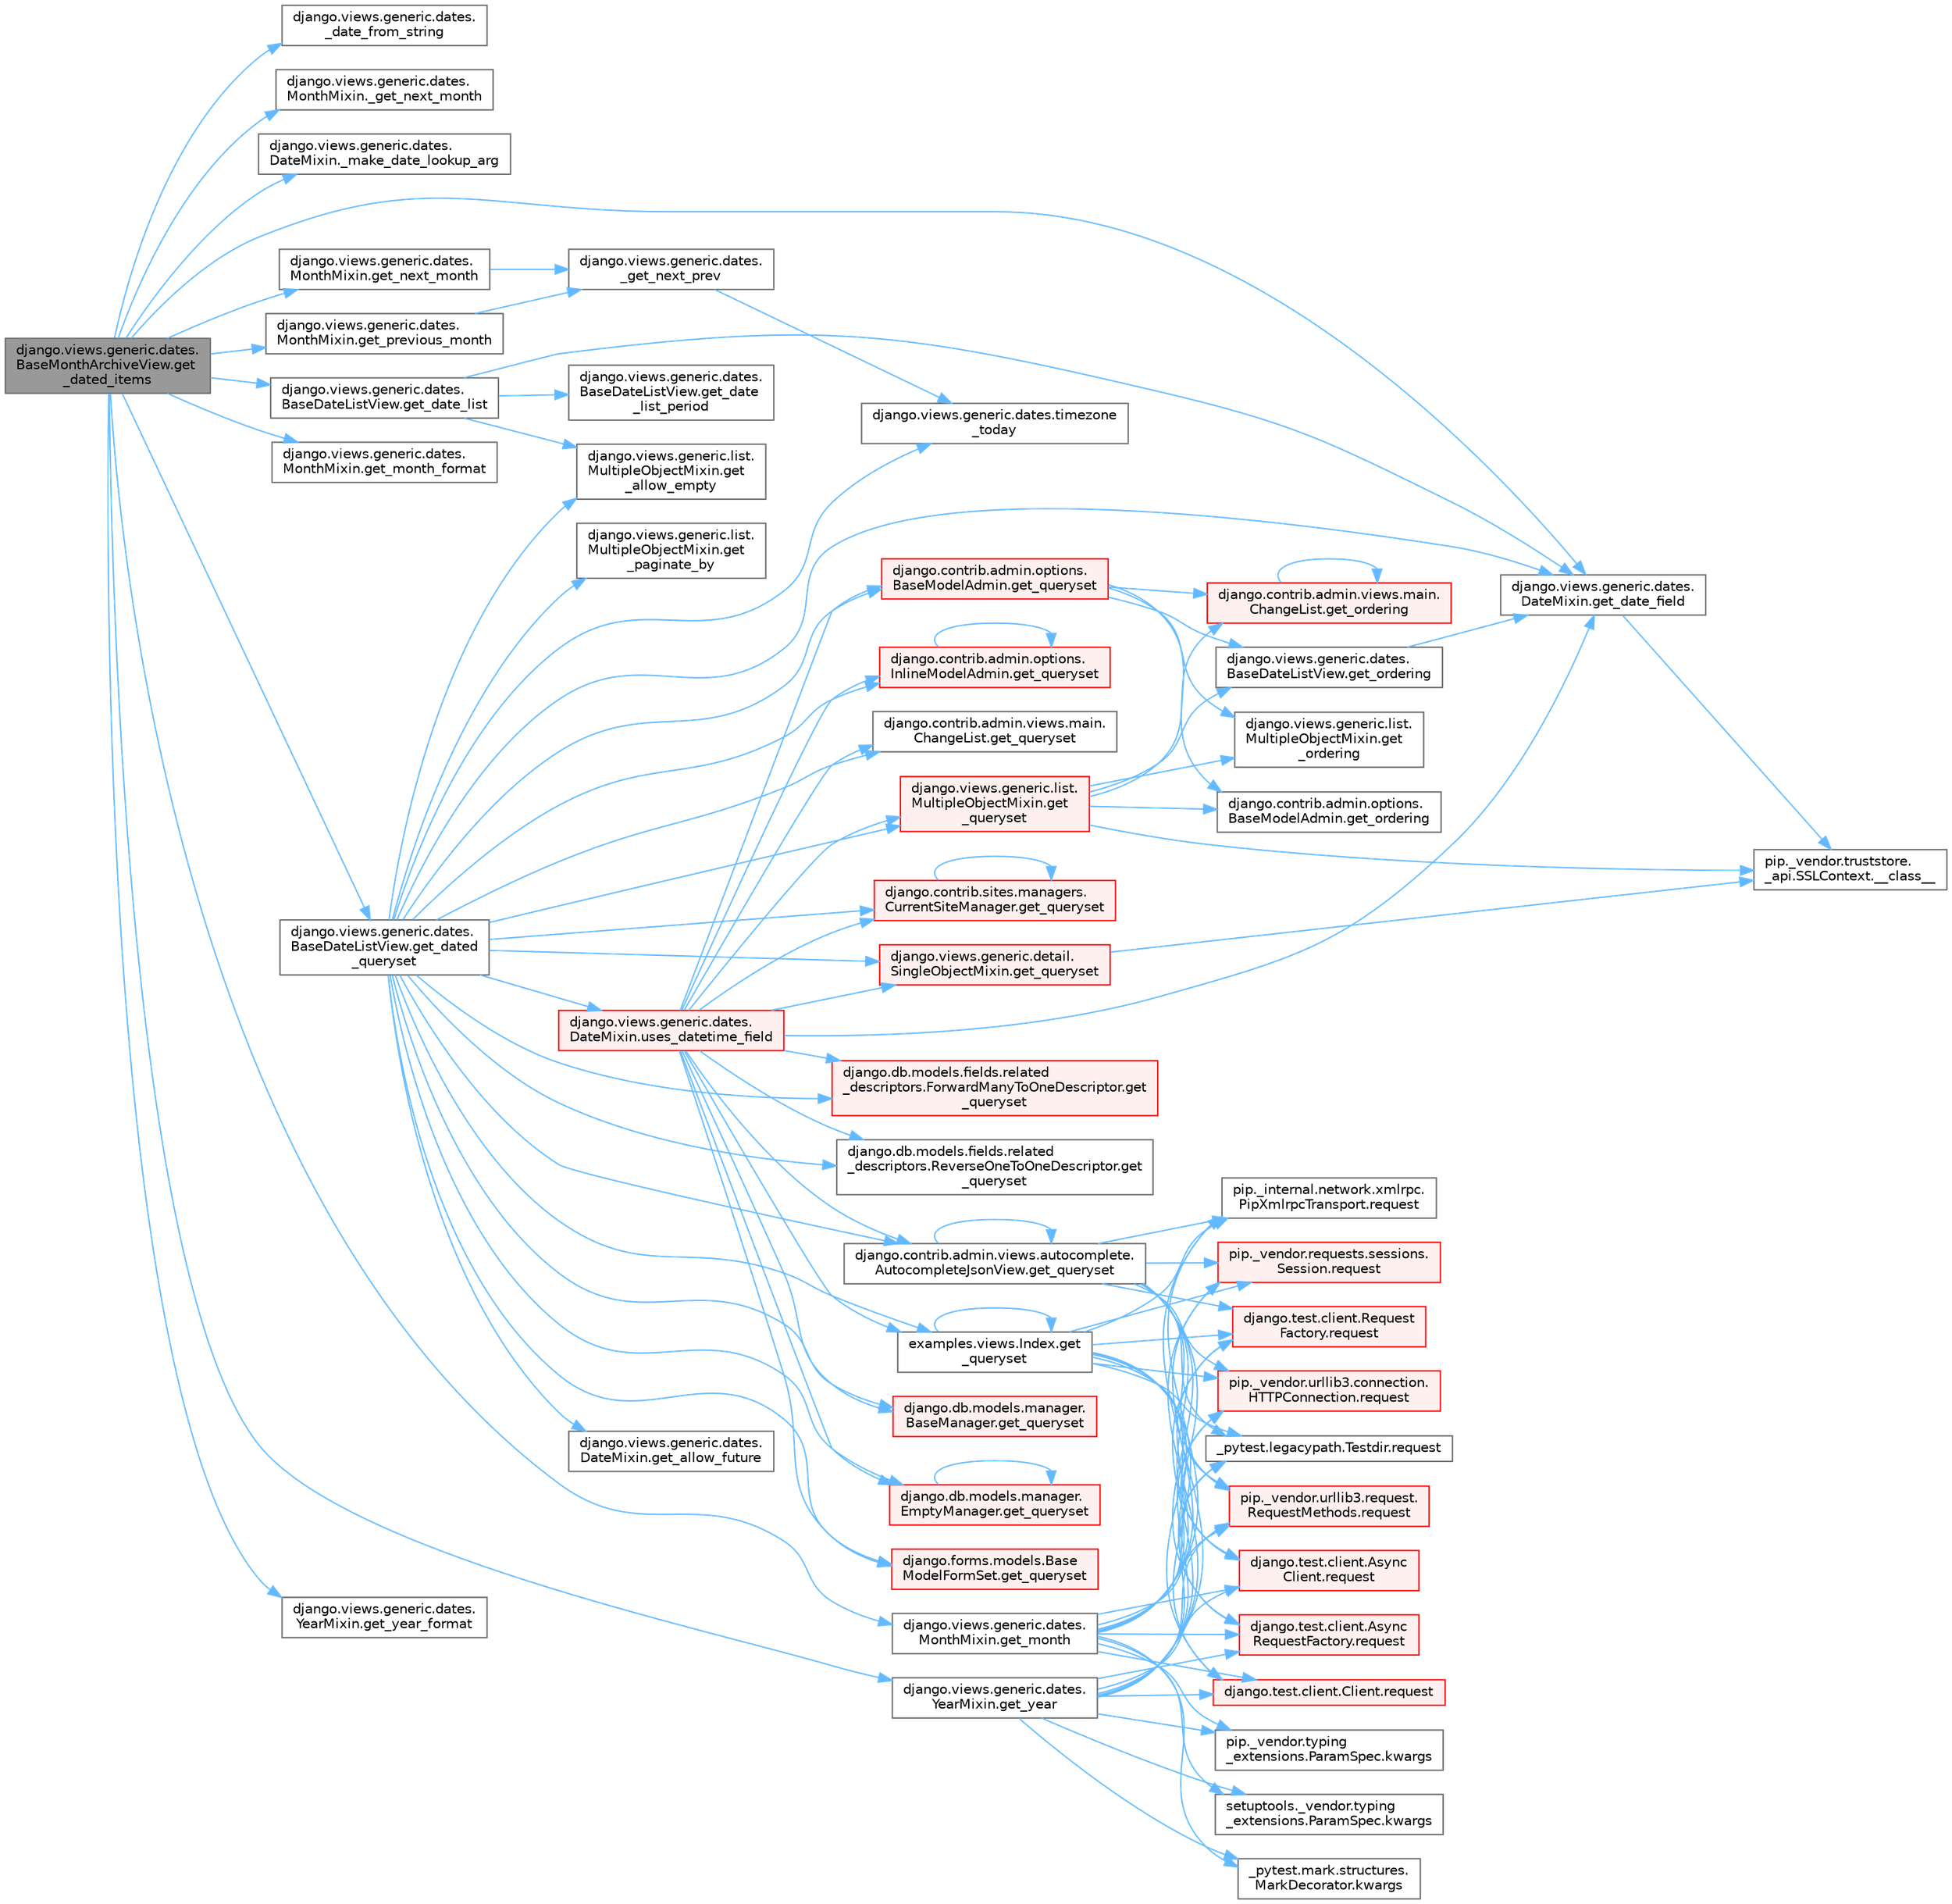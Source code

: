digraph "django.views.generic.dates.BaseMonthArchiveView.get_dated_items"
{
 // LATEX_PDF_SIZE
  bgcolor="transparent";
  edge [fontname=Helvetica,fontsize=10,labelfontname=Helvetica,labelfontsize=10];
  node [fontname=Helvetica,fontsize=10,shape=box,height=0.2,width=0.4];
  rankdir="LR";
  Node1 [id="Node000001",label="django.views.generic.dates.\lBaseMonthArchiveView.get\l_dated_items",height=0.2,width=0.4,color="gray40", fillcolor="grey60", style="filled", fontcolor="black",tooltip=" "];
  Node1 -> Node2 [id="edge1_Node000001_Node000002",color="steelblue1",style="solid",tooltip=" "];
  Node2 [id="Node000002",label="django.views.generic.dates.\l_date_from_string",height=0.2,width=0.4,color="grey40", fillcolor="white", style="filled",URL="$namespacedjango_1_1views_1_1generic_1_1dates.html#a0f782cacbbe0293a4a4a092343b5ac5f",tooltip=" "];
  Node1 -> Node3 [id="edge2_Node000001_Node000003",color="steelblue1",style="solid",tooltip=" "];
  Node3 [id="Node000003",label="django.views.generic.dates.\lMonthMixin._get_next_month",height=0.2,width=0.4,color="grey40", fillcolor="white", style="filled",URL="$classdjango_1_1views_1_1generic_1_1dates_1_1_month_mixin.html#a290d4beb28ed192577057eeee5ee735a",tooltip=" "];
  Node1 -> Node4 [id="edge3_Node000001_Node000004",color="steelblue1",style="solid",tooltip=" "];
  Node4 [id="Node000004",label="django.views.generic.dates.\lDateMixin._make_date_lookup_arg",height=0.2,width=0.4,color="grey40", fillcolor="white", style="filled",URL="$classdjango_1_1views_1_1generic_1_1dates_1_1_date_mixin.html#aac7dd5ad67e178e80dd82a095f80b848",tooltip=" "];
  Node1 -> Node5 [id="edge4_Node000001_Node000005",color="steelblue1",style="solid",tooltip=" "];
  Node5 [id="Node000005",label="django.views.generic.dates.\lDateMixin.get_date_field",height=0.2,width=0.4,color="grey40", fillcolor="white", style="filled",URL="$classdjango_1_1views_1_1generic_1_1dates_1_1_date_mixin.html#a5effe594d56a85727190cc91ef894526",tooltip=" "];
  Node5 -> Node6 [id="edge5_Node000005_Node000006",color="steelblue1",style="solid",tooltip=" "];
  Node6 [id="Node000006",label="pip._vendor.truststore.\l_api.SSLContext.__class__",height=0.2,width=0.4,color="grey40", fillcolor="white", style="filled",URL="$classpip_1_1__vendor_1_1truststore_1_1__api_1_1_s_s_l_context.html#a530861514f31eabaa3f513557d6e66de",tooltip=" "];
  Node1 -> Node7 [id="edge6_Node000001_Node000007",color="steelblue1",style="solid",tooltip=" "];
  Node7 [id="Node000007",label="django.views.generic.dates.\lBaseDateListView.get_date_list",height=0.2,width=0.4,color="grey40", fillcolor="white", style="filled",URL="$classdjango_1_1views_1_1generic_1_1dates_1_1_base_date_list_view.html#a21e3b6e4007ef1b16b4df8bd6c0e7b23",tooltip=" "];
  Node7 -> Node8 [id="edge7_Node000007_Node000008",color="steelblue1",style="solid",tooltip=" "];
  Node8 [id="Node000008",label="django.views.generic.list.\lMultipleObjectMixin.get\l_allow_empty",height=0.2,width=0.4,color="grey40", fillcolor="white", style="filled",URL="$classdjango_1_1views_1_1generic_1_1list_1_1_multiple_object_mixin.html#a347b703be63d88adfc30295fa8d27182",tooltip=" "];
  Node7 -> Node5 [id="edge8_Node000007_Node000005",color="steelblue1",style="solid",tooltip=" "];
  Node7 -> Node9 [id="edge9_Node000007_Node000009",color="steelblue1",style="solid",tooltip=" "];
  Node9 [id="Node000009",label="django.views.generic.dates.\lBaseDateListView.get_date\l_list_period",height=0.2,width=0.4,color="grey40", fillcolor="white", style="filled",URL="$classdjango_1_1views_1_1generic_1_1dates_1_1_base_date_list_view.html#a1543c0008100557849dea25620246e2a",tooltip=" "];
  Node1 -> Node10 [id="edge10_Node000001_Node000010",color="steelblue1",style="solid",tooltip=" "];
  Node10 [id="Node000010",label="django.views.generic.dates.\lBaseDateListView.get_dated\l_queryset",height=0.2,width=0.4,color="grey40", fillcolor="white", style="filled",URL="$classdjango_1_1views_1_1generic_1_1dates_1_1_base_date_list_view.html#ad97300c63f99eef4ed95aa9d8f73520b",tooltip=" "];
  Node10 -> Node8 [id="edge11_Node000010_Node000008",color="steelblue1",style="solid",tooltip=" "];
  Node10 -> Node11 [id="edge12_Node000010_Node000011",color="steelblue1",style="solid",tooltip=" "];
  Node11 [id="Node000011",label="django.views.generic.dates.\lDateMixin.get_allow_future",height=0.2,width=0.4,color="grey40", fillcolor="white", style="filled",URL="$classdjango_1_1views_1_1generic_1_1dates_1_1_date_mixin.html#a51b9feb091392d6570890a63779c1e6b",tooltip=" "];
  Node10 -> Node5 [id="edge13_Node000010_Node000005",color="steelblue1",style="solid",tooltip=" "];
  Node10 -> Node12 [id="edge14_Node000010_Node000012",color="steelblue1",style="solid",tooltip=" "];
  Node12 [id="Node000012",label="django.views.generic.list.\lMultipleObjectMixin.get\l_paginate_by",height=0.2,width=0.4,color="grey40", fillcolor="white", style="filled",URL="$classdjango_1_1views_1_1generic_1_1list_1_1_multiple_object_mixin.html#ad3b109e59587ffd419177e4861455cc4",tooltip=" "];
  Node10 -> Node13 [id="edge15_Node000010_Node000013",color="steelblue1",style="solid",tooltip=" "];
  Node13 [id="Node000013",label="django.contrib.admin.options.\lBaseModelAdmin.get_queryset",height=0.2,width=0.4,color="red", fillcolor="#FFF0F0", style="filled",URL="$classdjango_1_1contrib_1_1admin_1_1options_1_1_base_model_admin.html#a785da85de69766ce5f736de0e4de80c5",tooltip=" "];
  Node13 -> Node14 [id="edge16_Node000013_Node000014",color="steelblue1",style="solid",tooltip=" "];
  Node14 [id="Node000014",label="django.contrib.admin.options.\lBaseModelAdmin.get_ordering",height=0.2,width=0.4,color="grey40", fillcolor="white", style="filled",URL="$classdjango_1_1contrib_1_1admin_1_1options_1_1_base_model_admin.html#a8b06248f6c601bed9bcfc951f653cb72",tooltip=" "];
  Node13 -> Node15 [id="edge17_Node000013_Node000015",color="steelblue1",style="solid",tooltip=" "];
  Node15 [id="Node000015",label="django.contrib.admin.views.main.\lChangeList.get_ordering",height=0.2,width=0.4,color="red", fillcolor="#FFF0F0", style="filled",URL="$classdjango_1_1contrib_1_1admin_1_1views_1_1main_1_1_change_list.html#a87413968b7e496bc20cdc428329a8f93",tooltip=" "];
  Node15 -> Node15 [id="edge18_Node000015_Node000015",color="steelblue1",style="solid",tooltip=" "];
  Node13 -> Node26 [id="edge19_Node000013_Node000026",color="steelblue1",style="solid",tooltip=" "];
  Node26 [id="Node000026",label="django.views.generic.dates.\lBaseDateListView.get_ordering",height=0.2,width=0.4,color="grey40", fillcolor="white", style="filled",URL="$classdjango_1_1views_1_1generic_1_1dates_1_1_base_date_list_view.html#a0ec2128f4273a0b80fa32b44d71725ea",tooltip=" "];
  Node26 -> Node5 [id="edge20_Node000026_Node000005",color="steelblue1",style="solid",tooltip=" "];
  Node13 -> Node27 [id="edge21_Node000013_Node000027",color="steelblue1",style="solid",tooltip=" "];
  Node27 [id="Node000027",label="django.views.generic.list.\lMultipleObjectMixin.get\l_ordering",height=0.2,width=0.4,color="grey40", fillcolor="white", style="filled",URL="$classdjango_1_1views_1_1generic_1_1list_1_1_multiple_object_mixin.html#a8ba6071eb9a7bab04795550b0a3628c6",tooltip=" "];
  Node10 -> Node31 [id="edge22_Node000010_Node000031",color="steelblue1",style="solid",tooltip=" "];
  Node31 [id="Node000031",label="django.contrib.admin.options.\lInlineModelAdmin.get_queryset",height=0.2,width=0.4,color="red", fillcolor="#FFF0F0", style="filled",URL="$classdjango_1_1contrib_1_1admin_1_1options_1_1_inline_model_admin.html#a9248f5d82a336087e911b7ebc8729ffd",tooltip=" "];
  Node31 -> Node31 [id="edge23_Node000031_Node000031",color="steelblue1",style="solid",tooltip=" "];
  Node10 -> Node38 [id="edge24_Node000010_Node000038",color="steelblue1",style="solid",tooltip=" "];
  Node38 [id="Node000038",label="django.contrib.admin.views.autocomplete.\lAutocompleteJsonView.get_queryset",height=0.2,width=0.4,color="grey40", fillcolor="white", style="filled",URL="$classdjango_1_1contrib_1_1admin_1_1views_1_1autocomplete_1_1_autocomplete_json_view.html#a6eb5abbd3b2e8b252a4ce9ca2680f3d3",tooltip=" "];
  Node38 -> Node38 [id="edge25_Node000038_Node000038",color="steelblue1",style="solid",tooltip=" "];
  Node38 -> Node39 [id="edge26_Node000038_Node000039",color="steelblue1",style="solid",tooltip=" "];
  Node39 [id="Node000039",label="_pytest.legacypath.Testdir.request",height=0.2,width=0.4,color="grey40", fillcolor="white", style="filled",URL="$class__pytest_1_1legacypath_1_1_testdir.html#a0e10c900efcd764da85254119e4d64c4",tooltip=" "];
  Node38 -> Node40 [id="edge27_Node000038_Node000040",color="steelblue1",style="solid",tooltip=" "];
  Node40 [id="Node000040",label="django.test.client.Async\lClient.request",height=0.2,width=0.4,color="red", fillcolor="#FFF0F0", style="filled",URL="$classdjango_1_1test_1_1client_1_1_async_client.html#a891cc2f6b81dcf3583bbbde8d21a713a",tooltip=" "];
  Node38 -> Node42 [id="edge28_Node000038_Node000042",color="steelblue1",style="solid",tooltip=" "];
  Node42 [id="Node000042",label="django.test.client.Async\lRequestFactory.request",height=0.2,width=0.4,color="red", fillcolor="#FFF0F0", style="filled",URL="$classdjango_1_1test_1_1client_1_1_async_request_factory.html#aab026845547a4c2d9203b8710b90f6cd",tooltip=" "];
  Node38 -> Node43 [id="edge29_Node000038_Node000043",color="steelblue1",style="solid",tooltip=" "];
  Node43 [id="Node000043",label="django.test.client.Client.request",height=0.2,width=0.4,color="red", fillcolor="#FFF0F0", style="filled",URL="$classdjango_1_1test_1_1client_1_1_client.html#a2f51c5251142ab6503937051936e33fa",tooltip=" "];
  Node38 -> Node498 [id="edge30_Node000038_Node000498",color="steelblue1",style="solid",tooltip=" "];
  Node498 [id="Node000498",label="django.test.client.Request\lFactory.request",height=0.2,width=0.4,color="red", fillcolor="#FFF0F0", style="filled",URL="$classdjango_1_1test_1_1client_1_1_request_factory.html#adae411ab0df6839c5364b647e4dc63ad",tooltip=" "];
  Node38 -> Node499 [id="edge31_Node000038_Node000499",color="steelblue1",style="solid",tooltip=" "];
  Node499 [id="Node000499",label="pip._internal.network.xmlrpc.\lPipXmlrpcTransport.request",height=0.2,width=0.4,color="grey40", fillcolor="white", style="filled",URL="$classpip_1_1__internal_1_1network_1_1xmlrpc_1_1_pip_xmlrpc_transport.html#a91d1ed180fbf8bcc25f6747a72614c5f",tooltip=" "];
  Node38 -> Node500 [id="edge32_Node000038_Node000500",color="steelblue1",style="solid",tooltip=" "];
  Node500 [id="Node000500",label="pip._vendor.requests.sessions.\lSession.request",height=0.2,width=0.4,color="red", fillcolor="#FFF0F0", style="filled",URL="$classpip_1_1__vendor_1_1requests_1_1sessions_1_1_session.html#a3dddfa16e93faa1a1a553936d913482b",tooltip=" "];
  Node38 -> Node1016 [id="edge33_Node000038_Node001016",color="steelblue1",style="solid",tooltip=" "];
  Node1016 [id="Node001016",label="pip._vendor.urllib3.connection.\lHTTPConnection.request",height=0.2,width=0.4,color="red", fillcolor="#FFF0F0", style="filled",URL="$classpip_1_1__vendor_1_1urllib3_1_1connection_1_1_h_t_t_p_connection.html#a67e552c4d242e4169bdf7319269a417f",tooltip=" "];
  Node38 -> Node1018 [id="edge34_Node000038_Node001018",color="steelblue1",style="solid",tooltip=" "];
  Node1018 [id="Node001018",label="pip._vendor.urllib3.request.\lRequestMethods.request",height=0.2,width=0.4,color="red", fillcolor="#FFF0F0", style="filled",URL="$classpip_1_1__vendor_1_1urllib3_1_1request_1_1_request_methods.html#a73541f2f0edc7df7413b043e33c69e7f",tooltip=" "];
  Node10 -> Node2834 [id="edge35_Node000010_Node002834",color="steelblue1",style="solid",tooltip=" "];
  Node2834 [id="Node002834",label="django.contrib.admin.views.main.\lChangeList.get_queryset",height=0.2,width=0.4,color="grey40", fillcolor="white", style="filled",URL="$classdjango_1_1contrib_1_1admin_1_1views_1_1main_1_1_change_list.html#a269abeb8e01762183e40a5133a41151d",tooltip=" "];
  Node10 -> Node2835 [id="edge36_Node000010_Node002835",color="steelblue1",style="solid",tooltip=" "];
  Node2835 [id="Node002835",label="django.contrib.sites.managers.\lCurrentSiteManager.get_queryset",height=0.2,width=0.4,color="red", fillcolor="#FFF0F0", style="filled",URL="$classdjango_1_1contrib_1_1sites_1_1managers_1_1_current_site_manager.html#a1889434ddf70c93854e44489319c1a1f",tooltip=" "];
  Node2835 -> Node2835 [id="edge37_Node002835_Node002835",color="steelblue1",style="solid",tooltip=" "];
  Node10 -> Node2836 [id="edge38_Node000010_Node002836",color="steelblue1",style="solid",tooltip=" "];
  Node2836 [id="Node002836",label="django.db.models.fields.related\l_descriptors.ForwardManyToOneDescriptor.get\l_queryset",height=0.2,width=0.4,color="red", fillcolor="#FFF0F0", style="filled",URL="$classdjango_1_1db_1_1models_1_1fields_1_1related__descriptors_1_1_forward_many_to_one_descriptor.html#aac7cf3069f240b0e4553d803b419cf7d",tooltip=" "];
  Node10 -> Node2837 [id="edge39_Node000010_Node002837",color="steelblue1",style="solid",tooltip=" "];
  Node2837 [id="Node002837",label="django.db.models.fields.related\l_descriptors.ReverseOneToOneDescriptor.get\l_queryset",height=0.2,width=0.4,color="grey40", fillcolor="white", style="filled",URL="$classdjango_1_1db_1_1models_1_1fields_1_1related__descriptors_1_1_reverse_one_to_one_descriptor.html#a04bede0cb722d44ace129e00e85081a3",tooltip=" "];
  Node10 -> Node2838 [id="edge40_Node000010_Node002838",color="steelblue1",style="solid",tooltip=" "];
  Node2838 [id="Node002838",label="django.db.models.manager.\lBaseManager.get_queryset",height=0.2,width=0.4,color="red", fillcolor="#FFF0F0", style="filled",URL="$classdjango_1_1db_1_1models_1_1manager_1_1_base_manager.html#a358c9a085a30a278b31e784dac7a52ef",tooltip="PROXIES TO QUERYSET #."];
  Node10 -> Node2839 [id="edge41_Node000010_Node002839",color="steelblue1",style="solid",tooltip=" "];
  Node2839 [id="Node002839",label="django.db.models.manager.\lEmptyManager.get_queryset",height=0.2,width=0.4,color="red", fillcolor="#FFF0F0", style="filled",URL="$classdjango_1_1db_1_1models_1_1manager_1_1_empty_manager.html#a2a2df8fcd071f937c6ee484d4ee1d539",tooltip=" "];
  Node2839 -> Node2839 [id="edge42_Node002839_Node002839",color="steelblue1",style="solid",tooltip=" "];
  Node10 -> Node2841 [id="edge43_Node000010_Node002841",color="steelblue1",style="solid",tooltip=" "];
  Node2841 [id="Node002841",label="django.forms.models.Base\lModelFormSet.get_queryset",height=0.2,width=0.4,color="red", fillcolor="#FFF0F0", style="filled",URL="$classdjango_1_1forms_1_1models_1_1_base_model_form_set.html#adbf92e8bd967e15a87f0fa40d2826143",tooltip=" "];
  Node10 -> Node2842 [id="edge44_Node000010_Node002842",color="steelblue1",style="solid",tooltip=" "];
  Node2842 [id="Node002842",label="django.views.generic.detail.\lSingleObjectMixin.get_queryset",height=0.2,width=0.4,color="red", fillcolor="#FFF0F0", style="filled",URL="$classdjango_1_1views_1_1generic_1_1detail_1_1_single_object_mixin.html#a29e41db704214851315dd3e87c4d843e",tooltip=" "];
  Node2842 -> Node6 [id="edge45_Node002842_Node000006",color="steelblue1",style="solid",tooltip=" "];
  Node10 -> Node2843 [id="edge46_Node000010_Node002843",color="steelblue1",style="solid",tooltip=" "];
  Node2843 [id="Node002843",label="django.views.generic.list.\lMultipleObjectMixin.get\l_queryset",height=0.2,width=0.4,color="red", fillcolor="#FFF0F0", style="filled",URL="$classdjango_1_1views_1_1generic_1_1list_1_1_multiple_object_mixin.html#a7ceb7f310a7a0d7fedfb90f1f2b5c226",tooltip=" "];
  Node2843 -> Node6 [id="edge47_Node002843_Node000006",color="steelblue1",style="solid",tooltip=" "];
  Node2843 -> Node14 [id="edge48_Node002843_Node000014",color="steelblue1",style="solid",tooltip=" "];
  Node2843 -> Node15 [id="edge49_Node002843_Node000015",color="steelblue1",style="solid",tooltip=" "];
  Node2843 -> Node26 [id="edge50_Node002843_Node000026",color="steelblue1",style="solid",tooltip=" "];
  Node2843 -> Node27 [id="edge51_Node002843_Node000027",color="steelblue1",style="solid",tooltip=" "];
  Node10 -> Node2844 [id="edge52_Node000010_Node002844",color="steelblue1",style="solid",tooltip=" "];
  Node2844 [id="Node002844",label="examples.views.Index.get\l_queryset",height=0.2,width=0.4,color="grey40", fillcolor="white", style="filled",URL="$classexamples_1_1views_1_1_index.html#a288026bb9059b37dca786922296dfcd3",tooltip=" "];
  Node2844 -> Node2844 [id="edge53_Node002844_Node002844",color="steelblue1",style="solid",tooltip=" "];
  Node2844 -> Node39 [id="edge54_Node002844_Node000039",color="steelblue1",style="solid",tooltip=" "];
  Node2844 -> Node40 [id="edge55_Node002844_Node000040",color="steelblue1",style="solid",tooltip=" "];
  Node2844 -> Node42 [id="edge56_Node002844_Node000042",color="steelblue1",style="solid",tooltip=" "];
  Node2844 -> Node43 [id="edge57_Node002844_Node000043",color="steelblue1",style="solid",tooltip=" "];
  Node2844 -> Node498 [id="edge58_Node002844_Node000498",color="steelblue1",style="solid",tooltip=" "];
  Node2844 -> Node499 [id="edge59_Node002844_Node000499",color="steelblue1",style="solid",tooltip=" "];
  Node2844 -> Node500 [id="edge60_Node002844_Node000500",color="steelblue1",style="solid",tooltip=" "];
  Node2844 -> Node1016 [id="edge61_Node002844_Node001016",color="steelblue1",style="solid",tooltip=" "];
  Node2844 -> Node1018 [id="edge62_Node002844_Node001018",color="steelblue1",style="solid",tooltip=" "];
  Node10 -> Node4533 [id="edge63_Node000010_Node004533",color="steelblue1",style="solid",tooltip=" "];
  Node4533 [id="Node004533",label="django.views.generic.dates.timezone\l_today",height=0.2,width=0.4,color="grey40", fillcolor="white", style="filled",URL="$namespacedjango_1_1views_1_1generic_1_1dates.html#a83cae13f1c0dc4762426e0b8196cb8c1",tooltip=" "];
  Node10 -> Node4534 [id="edge64_Node000010_Node004534",color="steelblue1",style="solid",tooltip=" "];
  Node4534 [id="Node004534",label="django.views.generic.dates.\lDateMixin.uses_datetime_field",height=0.2,width=0.4,color="red", fillcolor="#FFF0F0", style="filled",URL="$classdjango_1_1views_1_1generic_1_1dates_1_1_date_mixin.html#a1fb37f57858e32a16ec5b6328ae68adb",tooltip=" "];
  Node4534 -> Node5 [id="edge65_Node004534_Node000005",color="steelblue1",style="solid",tooltip=" "];
  Node4534 -> Node13 [id="edge66_Node004534_Node000013",color="steelblue1",style="solid",tooltip=" "];
  Node4534 -> Node31 [id="edge67_Node004534_Node000031",color="steelblue1",style="solid",tooltip=" "];
  Node4534 -> Node38 [id="edge68_Node004534_Node000038",color="steelblue1",style="solid",tooltip=" "];
  Node4534 -> Node2834 [id="edge69_Node004534_Node002834",color="steelblue1",style="solid",tooltip=" "];
  Node4534 -> Node2835 [id="edge70_Node004534_Node002835",color="steelblue1",style="solid",tooltip=" "];
  Node4534 -> Node2836 [id="edge71_Node004534_Node002836",color="steelblue1",style="solid",tooltip=" "];
  Node4534 -> Node2837 [id="edge72_Node004534_Node002837",color="steelblue1",style="solid",tooltip=" "];
  Node4534 -> Node2838 [id="edge73_Node004534_Node002838",color="steelblue1",style="solid",tooltip=" "];
  Node4534 -> Node2839 [id="edge74_Node004534_Node002839",color="steelblue1",style="solid",tooltip=" "];
  Node4534 -> Node2841 [id="edge75_Node004534_Node002841",color="steelblue1",style="solid",tooltip=" "];
  Node4534 -> Node2842 [id="edge76_Node004534_Node002842",color="steelblue1",style="solid",tooltip=" "];
  Node4534 -> Node2843 [id="edge77_Node004534_Node002843",color="steelblue1",style="solid",tooltip=" "];
  Node4534 -> Node2844 [id="edge78_Node004534_Node002844",color="steelblue1",style="solid",tooltip=" "];
  Node1 -> Node4535 [id="edge79_Node000001_Node004535",color="steelblue1",style="solid",tooltip=" "];
  Node4535 [id="Node004535",label="django.views.generic.dates.\lMonthMixin.get_month",height=0.2,width=0.4,color="grey40", fillcolor="white", style="filled",URL="$classdjango_1_1views_1_1generic_1_1dates_1_1_month_mixin.html#add54a3d80358c6e643ac264d97d4f2a7",tooltip=" "];
  Node4535 -> Node823 [id="edge80_Node004535_Node000823",color="steelblue1",style="solid",tooltip=" "];
  Node823 [id="Node000823",label="_pytest.mark.structures.\lMarkDecorator.kwargs",height=0.2,width=0.4,color="grey40", fillcolor="white", style="filled",URL="$class__pytest_1_1mark_1_1structures_1_1_mark_decorator.html#a07868e83e39f7b31121b611e3627a77c",tooltip=" "];
  Node4535 -> Node824 [id="edge81_Node004535_Node000824",color="steelblue1",style="solid",tooltip=" "];
  Node824 [id="Node000824",label="pip._vendor.typing\l_extensions.ParamSpec.kwargs",height=0.2,width=0.4,color="grey40", fillcolor="white", style="filled",URL="$classpip_1_1__vendor_1_1typing__extensions_1_1_param_spec.html#a7533d6714916929b5b3c9ba8f94f1f90",tooltip=" "];
  Node4535 -> Node825 [id="edge82_Node004535_Node000825",color="steelblue1",style="solid",tooltip=" "];
  Node825 [id="Node000825",label="setuptools._vendor.typing\l_extensions.ParamSpec.kwargs",height=0.2,width=0.4,color="grey40", fillcolor="white", style="filled",URL="$classsetuptools_1_1__vendor_1_1typing__extensions_1_1_param_spec.html#a3ffadc8575bdbfca5ad02298256b6213",tooltip=" "];
  Node4535 -> Node39 [id="edge83_Node004535_Node000039",color="steelblue1",style="solid",tooltip=" "];
  Node4535 -> Node40 [id="edge84_Node004535_Node000040",color="steelblue1",style="solid",tooltip=" "];
  Node4535 -> Node42 [id="edge85_Node004535_Node000042",color="steelblue1",style="solid",tooltip=" "];
  Node4535 -> Node43 [id="edge86_Node004535_Node000043",color="steelblue1",style="solid",tooltip=" "];
  Node4535 -> Node498 [id="edge87_Node004535_Node000498",color="steelblue1",style="solid",tooltip=" "];
  Node4535 -> Node499 [id="edge88_Node004535_Node000499",color="steelblue1",style="solid",tooltip=" "];
  Node4535 -> Node500 [id="edge89_Node004535_Node000500",color="steelblue1",style="solid",tooltip=" "];
  Node4535 -> Node1016 [id="edge90_Node004535_Node001016",color="steelblue1",style="solid",tooltip=" "];
  Node4535 -> Node1018 [id="edge91_Node004535_Node001018",color="steelblue1",style="solid",tooltip=" "];
  Node1 -> Node4536 [id="edge92_Node000001_Node004536",color="steelblue1",style="solid",tooltip=" "];
  Node4536 [id="Node004536",label="django.views.generic.dates.\lMonthMixin.get_month_format",height=0.2,width=0.4,color="grey40", fillcolor="white", style="filled",URL="$classdjango_1_1views_1_1generic_1_1dates_1_1_month_mixin.html#ae027130c2f4572bc54d023862743548e",tooltip=" "];
  Node1 -> Node4537 [id="edge93_Node000001_Node004537",color="steelblue1",style="solid",tooltip=" "];
  Node4537 [id="Node004537",label="django.views.generic.dates.\lMonthMixin.get_next_month",height=0.2,width=0.4,color="grey40", fillcolor="white", style="filled",URL="$classdjango_1_1views_1_1generic_1_1dates_1_1_month_mixin.html#a40334d5c27c4c3de69cfbcb5c5d16af5",tooltip=" "];
  Node4537 -> Node4538 [id="edge94_Node004537_Node004538",color="steelblue1",style="solid",tooltip=" "];
  Node4538 [id="Node004538",label="django.views.generic.dates.\l_get_next_prev",height=0.2,width=0.4,color="grey40", fillcolor="white", style="filled",URL="$namespacedjango_1_1views_1_1generic_1_1dates.html#a671109893c8430929bb9947d98fb0ace",tooltip=" "];
  Node4538 -> Node4533 [id="edge95_Node004538_Node004533",color="steelblue1",style="solid",tooltip=" "];
  Node1 -> Node4539 [id="edge96_Node000001_Node004539",color="steelblue1",style="solid",tooltip=" "];
  Node4539 [id="Node004539",label="django.views.generic.dates.\lMonthMixin.get_previous_month",height=0.2,width=0.4,color="grey40", fillcolor="white", style="filled",URL="$classdjango_1_1views_1_1generic_1_1dates_1_1_month_mixin.html#a752385d0f568ce3ac56df486fa2a339e",tooltip=" "];
  Node4539 -> Node4538 [id="edge97_Node004539_Node004538",color="steelblue1",style="solid",tooltip=" "];
  Node1 -> Node4540 [id="edge98_Node000001_Node004540",color="steelblue1",style="solid",tooltip=" "];
  Node4540 [id="Node004540",label="django.views.generic.dates.\lYearMixin.get_year",height=0.2,width=0.4,color="grey40", fillcolor="white", style="filled",URL="$classdjango_1_1views_1_1generic_1_1dates_1_1_year_mixin.html#a6e2e940e9853d71a94d5a41b71262ca3",tooltip=" "];
  Node4540 -> Node823 [id="edge99_Node004540_Node000823",color="steelblue1",style="solid",tooltip=" "];
  Node4540 -> Node824 [id="edge100_Node004540_Node000824",color="steelblue1",style="solid",tooltip=" "];
  Node4540 -> Node825 [id="edge101_Node004540_Node000825",color="steelblue1",style="solid",tooltip=" "];
  Node4540 -> Node39 [id="edge102_Node004540_Node000039",color="steelblue1",style="solid",tooltip=" "];
  Node4540 -> Node40 [id="edge103_Node004540_Node000040",color="steelblue1",style="solid",tooltip=" "];
  Node4540 -> Node42 [id="edge104_Node004540_Node000042",color="steelblue1",style="solid",tooltip=" "];
  Node4540 -> Node43 [id="edge105_Node004540_Node000043",color="steelblue1",style="solid",tooltip=" "];
  Node4540 -> Node498 [id="edge106_Node004540_Node000498",color="steelblue1",style="solid",tooltip=" "];
  Node4540 -> Node499 [id="edge107_Node004540_Node000499",color="steelblue1",style="solid",tooltip=" "];
  Node4540 -> Node500 [id="edge108_Node004540_Node000500",color="steelblue1",style="solid",tooltip=" "];
  Node4540 -> Node1016 [id="edge109_Node004540_Node001016",color="steelblue1",style="solid",tooltip=" "];
  Node4540 -> Node1018 [id="edge110_Node004540_Node001018",color="steelblue1",style="solid",tooltip=" "];
  Node1 -> Node4541 [id="edge111_Node000001_Node004541",color="steelblue1",style="solid",tooltip=" "];
  Node4541 [id="Node004541",label="django.views.generic.dates.\lYearMixin.get_year_format",height=0.2,width=0.4,color="grey40", fillcolor="white", style="filled",URL="$classdjango_1_1views_1_1generic_1_1dates_1_1_year_mixin.html#a20170452710ca941db36bdc90b490e50",tooltip=" "];
}
